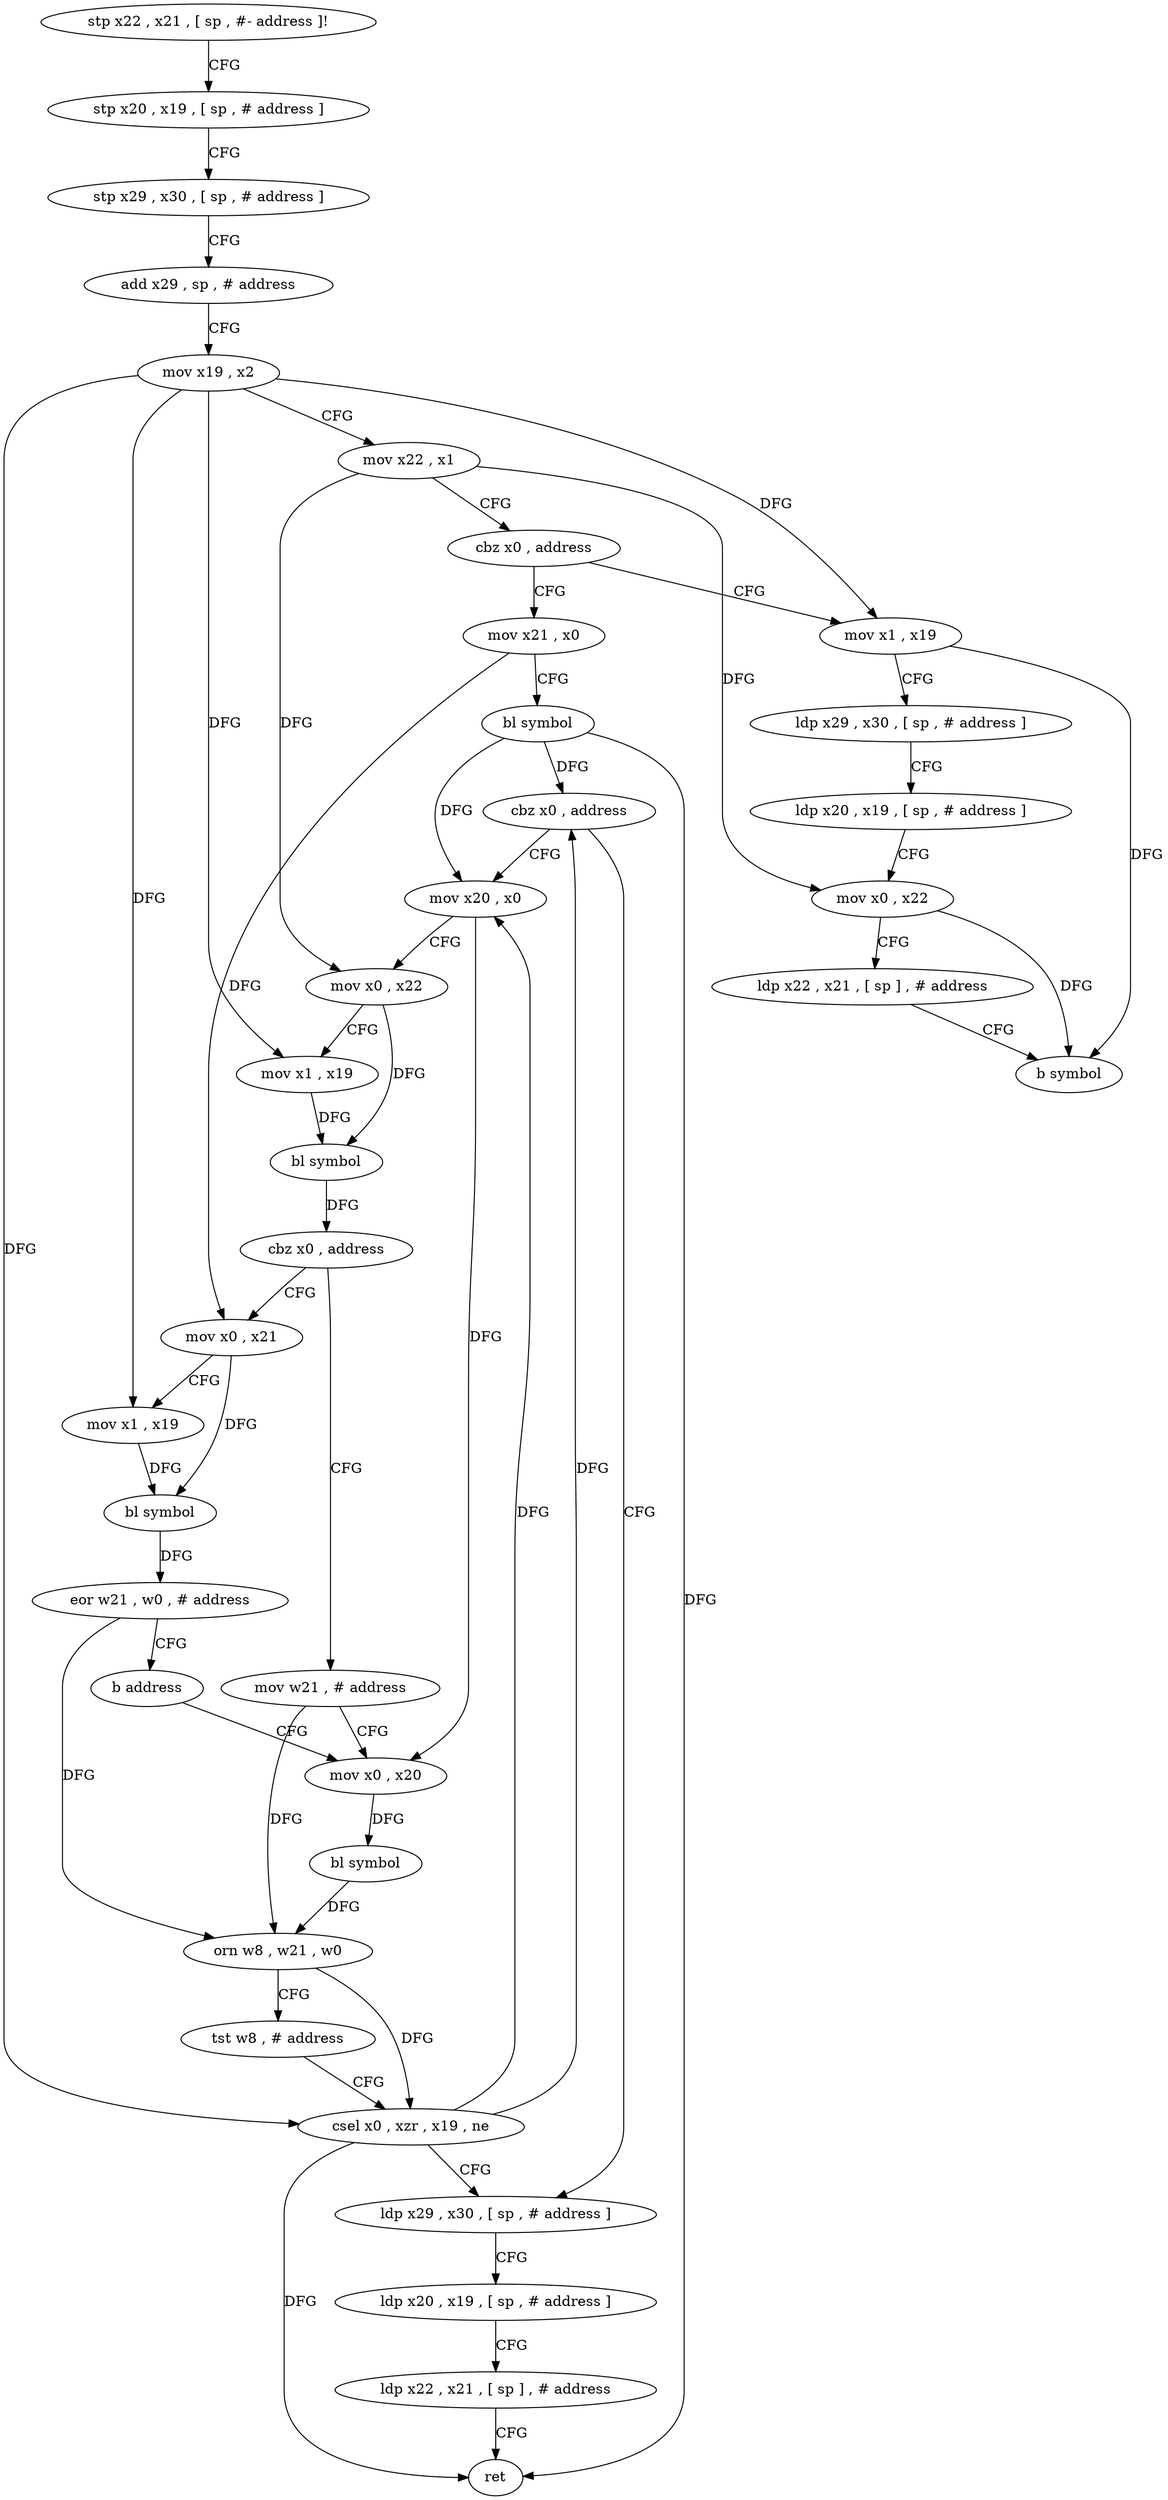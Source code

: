 digraph "func" {
"4268428" [label = "stp x22 , x21 , [ sp , #- address ]!" ]
"4268432" [label = "stp x20 , x19 , [ sp , # address ]" ]
"4268436" [label = "stp x29 , x30 , [ sp , # address ]" ]
"4268440" [label = "add x29 , sp , # address" ]
"4268444" [label = "mov x19 , x2" ]
"4268448" [label = "mov x22 , x1" ]
"4268452" [label = "cbz x0 , address" ]
"4268508" [label = "mov x1 , x19" ]
"4268456" [label = "mov x21 , x0" ]
"4268512" [label = "ldp x29 , x30 , [ sp , # address ]" ]
"4268516" [label = "ldp x20 , x19 , [ sp , # address ]" ]
"4268520" [label = "mov x0 , x22" ]
"4268524" [label = "ldp x22 , x21 , [ sp ] , # address" ]
"4268528" [label = "b symbol" ]
"4268460" [label = "bl symbol" ]
"4268464" [label = "cbz x0 , address" ]
"4268556" [label = "ldp x29 , x30 , [ sp , # address ]" ]
"4268468" [label = "mov x20 , x0" ]
"4268560" [label = "ldp x20 , x19 , [ sp , # address ]" ]
"4268564" [label = "ldp x22 , x21 , [ sp ] , # address" ]
"4268568" [label = "ret" ]
"4268472" [label = "mov x0 , x22" ]
"4268476" [label = "mov x1 , x19" ]
"4268480" [label = "bl symbol" ]
"4268484" [label = "cbz x0 , address" ]
"4268532" [label = "mov w21 , # address" ]
"4268488" [label = "mov x0 , x21" ]
"4268536" [label = "mov x0 , x20" ]
"4268492" [label = "mov x1 , x19" ]
"4268496" [label = "bl symbol" ]
"4268500" [label = "eor w21 , w0 , # address" ]
"4268504" [label = "b address" ]
"4268540" [label = "bl symbol" ]
"4268544" [label = "orn w8 , w21 , w0" ]
"4268548" [label = "tst w8 , # address" ]
"4268552" [label = "csel x0 , xzr , x19 , ne" ]
"4268428" -> "4268432" [ label = "CFG" ]
"4268432" -> "4268436" [ label = "CFG" ]
"4268436" -> "4268440" [ label = "CFG" ]
"4268440" -> "4268444" [ label = "CFG" ]
"4268444" -> "4268448" [ label = "CFG" ]
"4268444" -> "4268508" [ label = "DFG" ]
"4268444" -> "4268476" [ label = "DFG" ]
"4268444" -> "4268492" [ label = "DFG" ]
"4268444" -> "4268552" [ label = "DFG" ]
"4268448" -> "4268452" [ label = "CFG" ]
"4268448" -> "4268520" [ label = "DFG" ]
"4268448" -> "4268472" [ label = "DFG" ]
"4268452" -> "4268508" [ label = "CFG" ]
"4268452" -> "4268456" [ label = "CFG" ]
"4268508" -> "4268512" [ label = "CFG" ]
"4268508" -> "4268528" [ label = "DFG" ]
"4268456" -> "4268460" [ label = "CFG" ]
"4268456" -> "4268488" [ label = "DFG" ]
"4268512" -> "4268516" [ label = "CFG" ]
"4268516" -> "4268520" [ label = "CFG" ]
"4268520" -> "4268524" [ label = "CFG" ]
"4268520" -> "4268528" [ label = "DFG" ]
"4268524" -> "4268528" [ label = "CFG" ]
"4268460" -> "4268464" [ label = "DFG" ]
"4268460" -> "4268568" [ label = "DFG" ]
"4268460" -> "4268468" [ label = "DFG" ]
"4268464" -> "4268556" [ label = "CFG" ]
"4268464" -> "4268468" [ label = "CFG" ]
"4268556" -> "4268560" [ label = "CFG" ]
"4268468" -> "4268472" [ label = "CFG" ]
"4268468" -> "4268536" [ label = "DFG" ]
"4268560" -> "4268564" [ label = "CFG" ]
"4268564" -> "4268568" [ label = "CFG" ]
"4268472" -> "4268476" [ label = "CFG" ]
"4268472" -> "4268480" [ label = "DFG" ]
"4268476" -> "4268480" [ label = "DFG" ]
"4268480" -> "4268484" [ label = "DFG" ]
"4268484" -> "4268532" [ label = "CFG" ]
"4268484" -> "4268488" [ label = "CFG" ]
"4268532" -> "4268536" [ label = "CFG" ]
"4268532" -> "4268544" [ label = "DFG" ]
"4268488" -> "4268492" [ label = "CFG" ]
"4268488" -> "4268496" [ label = "DFG" ]
"4268536" -> "4268540" [ label = "DFG" ]
"4268492" -> "4268496" [ label = "DFG" ]
"4268496" -> "4268500" [ label = "DFG" ]
"4268500" -> "4268504" [ label = "CFG" ]
"4268500" -> "4268544" [ label = "DFG" ]
"4268504" -> "4268536" [ label = "CFG" ]
"4268540" -> "4268544" [ label = "DFG" ]
"4268544" -> "4268548" [ label = "CFG" ]
"4268544" -> "4268552" [ label = "DFG" ]
"4268548" -> "4268552" [ label = "CFG" ]
"4268552" -> "4268556" [ label = "CFG" ]
"4268552" -> "4268464" [ label = "DFG" ]
"4268552" -> "4268468" [ label = "DFG" ]
"4268552" -> "4268568" [ label = "DFG" ]
}
